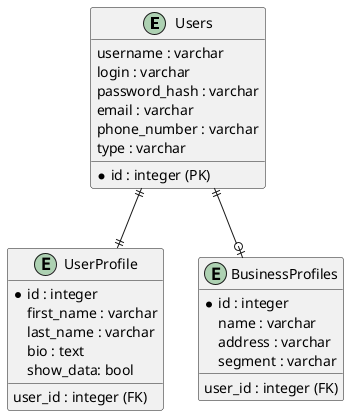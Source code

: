 @startuml ER_Users

entity Users {
  *id : integer (PK)
  username : varchar
  login : varchar
  password_hash : varchar
  email : varchar
  phone_number : varchar
  type : varchar
}

entity UserProfile {
  *id : integer
  user_id : integer (FK)
  first_name : varchar
  last_name : varchar
  bio : text
  show_data: bool
}

entity BusinessProfiles {
  *id : integer
  user_id : integer (FK)
  name : varchar
  address : varchar
  segment : varchar
}

Users ||--|| UserProfile
Users ||--o| BusinessProfiles

@enduml